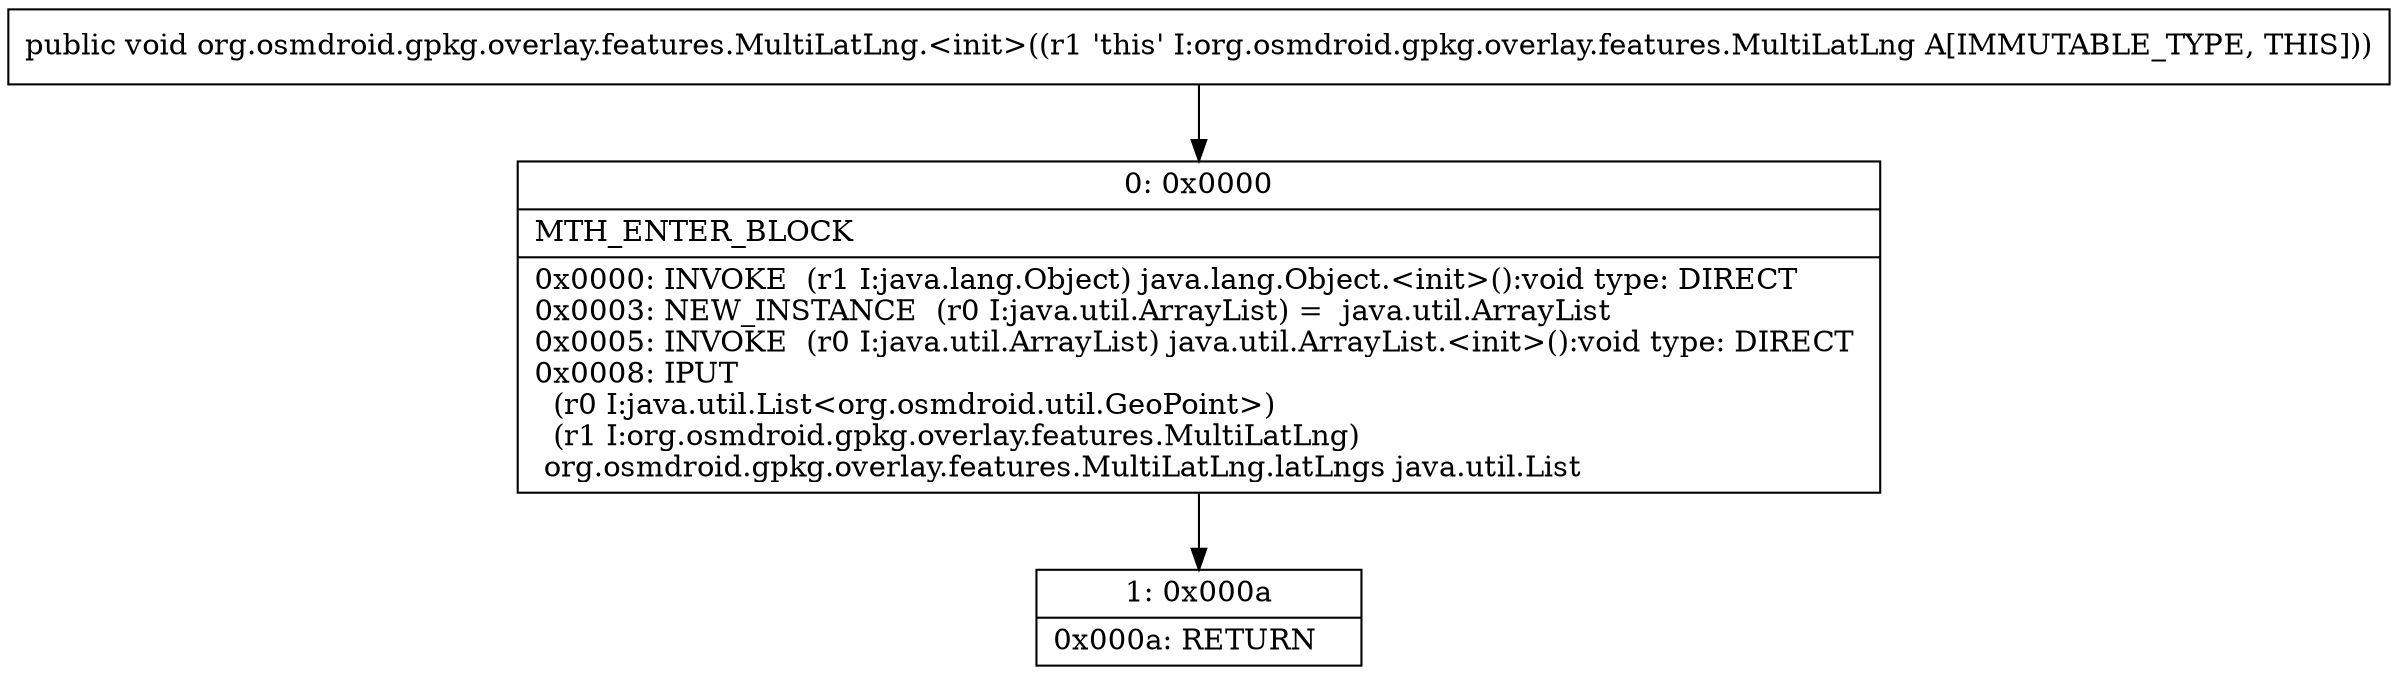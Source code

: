 digraph "CFG fororg.osmdroid.gpkg.overlay.features.MultiLatLng.\<init\>()V" {
Node_0 [shape=record,label="{0\:\ 0x0000|MTH_ENTER_BLOCK\l|0x0000: INVOKE  (r1 I:java.lang.Object) java.lang.Object.\<init\>():void type: DIRECT \l0x0003: NEW_INSTANCE  (r0 I:java.util.ArrayList) =  java.util.ArrayList \l0x0005: INVOKE  (r0 I:java.util.ArrayList) java.util.ArrayList.\<init\>():void type: DIRECT \l0x0008: IPUT  \l  (r0 I:java.util.List\<org.osmdroid.util.GeoPoint\>)\l  (r1 I:org.osmdroid.gpkg.overlay.features.MultiLatLng)\l org.osmdroid.gpkg.overlay.features.MultiLatLng.latLngs java.util.List \l}"];
Node_1 [shape=record,label="{1\:\ 0x000a|0x000a: RETURN   \l}"];
MethodNode[shape=record,label="{public void org.osmdroid.gpkg.overlay.features.MultiLatLng.\<init\>((r1 'this' I:org.osmdroid.gpkg.overlay.features.MultiLatLng A[IMMUTABLE_TYPE, THIS])) }"];
MethodNode -> Node_0;
Node_0 -> Node_1;
}

